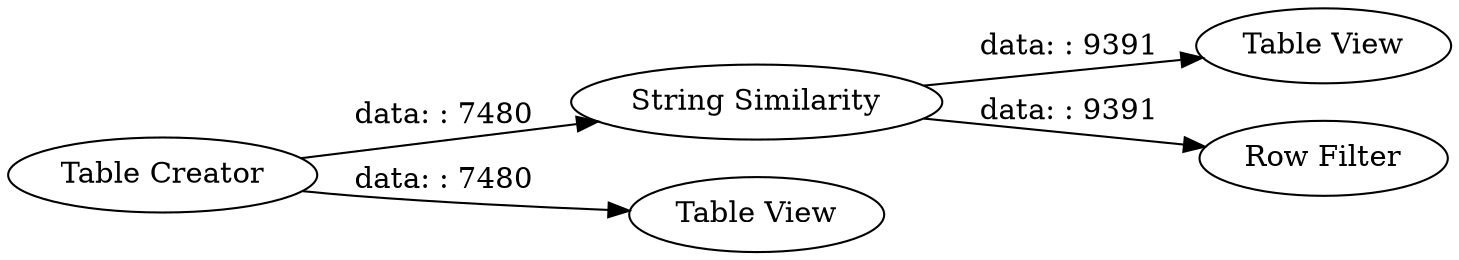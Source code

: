 digraph {
	"-5729240499908810709_4" [label="Table View"]
	"-5729240499908810709_2" [label="Table Creator"]
	"-5729240499908810709_1" [label="String Similarity"]
	"-5729240499908810709_3" [label="Table View"]
	"-5729240499908810709_5" [label="Row Filter"]
	"-5729240499908810709_1" -> "-5729240499908810709_4" [label="data: : 9391"]
	"-5729240499908810709_2" -> "-5729240499908810709_1" [label="data: : 7480"]
	"-5729240499908810709_2" -> "-5729240499908810709_3" [label="data: : 7480"]
	"-5729240499908810709_1" -> "-5729240499908810709_5" [label="data: : 9391"]
	rankdir=LR
}
